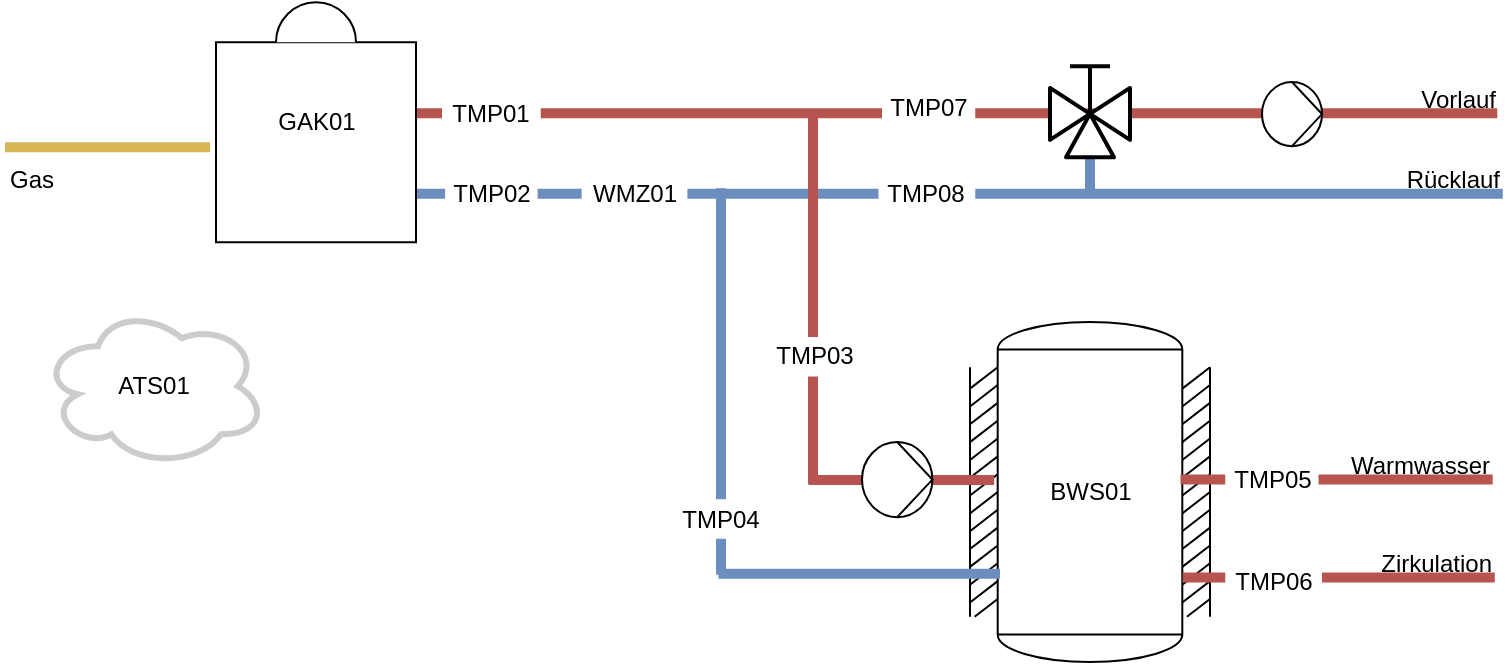 <mxfile version="13.5.7" type="device"><diagram id="V3q6Fh9Ou1z2hMoxrNTb" name="Page-1"><mxGraphModel dx="1106" dy="900" grid="1" gridSize="10" guides="1" tooltips="1" connect="1" arrows="1" fold="1" page="1" pageScale="1" pageWidth="1169" pageHeight="827" math="0" shadow="0"><root><mxCell id="0"/><mxCell id="1" parent="0"/><mxCell id="9-k8Pmx36fbdROFCDy0--1" value="GAK01" style="verticalLabelPosition=middle;outlineConnect=0;align=center;dashed=0;html=1;verticalAlign=middle;shape=mxgraph.pid.misc.boiler_(dome);labelPosition=center;" parent="1" vertex="1"><mxGeometry x="237" y="280.12" width="100" height="120" as="geometry"/></mxCell><mxCell id="9-k8Pmx36fbdROFCDy0--4" value="Rücklauf" style="verticalLabelPosition=middle;align=right;dashed=0;html=1;verticalAlign=bottom;shape=mxgraph.pid.piping.flange;pointerEvents=1;rotation=90;fillColor=#dae8fc;strokeColor=#6c8ebf;strokeWidth=5;horizontal=0;labelPosition=center;" parent="1" vertex="1"><mxGeometry x="606.44" y="104.43" width="5" height="542.88" as="geometry"/></mxCell><mxCell id="9-k8Pmx36fbdROFCDy0--8" value="Gas" style="verticalLabelPosition=bottom;align=left;dashed=0;html=1;verticalAlign=top;shape=mxgraph.pid.piping.flange;pointerEvents=1;strokeWidth=5;direction=south;fillColor=#fff2cc;strokeColor=#d6b656;" parent="1" vertex="1"><mxGeometry x="131.5" y="350.12" width="102.5" height="5" as="geometry"/></mxCell><mxCell id="9-k8Pmx36fbdROFCDy0--11" value="ATS01" style="ellipse;shape=cloud;whiteSpace=wrap;html=1;strokeWidth=3;strokeColor=#CCCCCC;" parent="1" vertex="1"><mxGeometry x="150" y="432.13" width="111.88" height="80" as="geometry"/></mxCell><mxCell id="9-k8Pmx36fbdROFCDy0--16" value="Vorlauf&lt;br&gt;" style="verticalLabelPosition=middle;align=right;dashed=0;html=1;verticalAlign=bottom;shape=mxgraph.pid.piping.flange;pointerEvents=1;rotation=90;fillColor=#f8cecc;strokeColor=#b85450;strokeWidth=5;horizontal=0;labelPosition=center;" parent="1" vertex="1"><mxGeometry x="605.07" y="65.55" width="5" height="540.13" as="geometry"/></mxCell><mxCell id="9-k8Pmx36fbdROFCDy0--18" value="" style="verticalLabelPosition=bottom;align=right;dashed=0;html=1;verticalAlign=top;shape=mxgraph.pid.piping.flange;pointerEvents=1;rotation=-90;fillColor=#dae8fc;strokeColor=#6c8ebf;strokeWidth=5;direction=south;" parent="1" vertex="1"><mxGeometry x="392.88" y="467.25" width="193.26" height="5" as="geometry"/></mxCell><object label="WMZ01" Seriennummer="12345" id="9-k8Pmx36fbdROFCDy0--15"><mxCell style="rounded=0;whiteSpace=wrap;html=1;strokeWidth=1;strokeColor=none;" parent="1" vertex="1"><mxGeometry x="419.82" y="366" width="52.88" height="19.75" as="geometry"/></mxCell></object><mxCell id="9-k8Pmx36fbdROFCDy0--29" value="TMP04" style="rounded=0;whiteSpace=wrap;html=1;strokeWidth=1;strokeColor=none;" parent="1" vertex="1"><mxGeometry x="464.83" y="528.63" width="49.37" height="19.75" as="geometry"/></mxCell><mxCell id="9-k8Pmx36fbdROFCDy0--32" value="TMP01" style="rounded=0;whiteSpace=wrap;html=1;strokeWidth=1;strokeColor=none;" parent="1" vertex="1"><mxGeometry x="350" y="325.74" width="49.37" height="19.75" as="geometry"/></mxCell><mxCell id="9-k8Pmx36fbdROFCDy0--33" value="TMP02" style="rounded=0;whiteSpace=wrap;html=1;strokeWidth=1;strokeColor=none;" parent="1" vertex="1"><mxGeometry x="351.56" y="366" width="46.25" height="19.75" as="geometry"/></mxCell><mxCell id="Q0MSv15H2PIOL8-TWJxw-1" value="BWS01" style="shape=mxgraph.pid.vessels.vessel_(dished_ends,_thermal_insulation);html=1;pointerEvents=1;align=center;verticalLabelPosition=middle;verticalAlign=middle;dashed=0;labelPosition=center;" parent="1" vertex="1"><mxGeometry x="614" y="440" width="120" height="170" as="geometry"/></mxCell><mxCell id="Pz7P0yIq-g2E_J9b6xaV-2" value="Warmwasser" style="verticalLabelPosition=middle;align=right;dashed=0;html=1;verticalAlign=bottom;shape=mxgraph.pid.piping.flange;pointerEvents=1;rotation=90;fillColor=#f8cecc;strokeColor=#b85450;strokeWidth=5;labelPosition=center;horizontal=0;" vertex="1" parent="1"><mxGeometry x="794.8" y="440.72" width="5" height="156.08" as="geometry"/></mxCell><mxCell id="Pz7P0yIq-g2E_J9b6xaV-6" value="Zirkulation" style="verticalLabelPosition=middle;align=right;dashed=0;html=1;verticalAlign=bottom;shape=mxgraph.pid.piping.flange;pointerEvents=1;rotation=90;fillColor=#f8cecc;strokeColor=#b85450;strokeWidth=5;labelPosition=center;horizontal=0;" vertex="1" parent="1"><mxGeometry x="795.85" y="489.75" width="5" height="156.08" as="geometry"/></mxCell><mxCell id="9-k8Pmx36fbdROFCDy0--34" value="TMP05" style="rounded=0;whiteSpace=wrap;html=1;strokeWidth=1;strokeColor=none;" parent="1" vertex="1"><mxGeometry x="741.62" y="508.88" width="46.63" height="19.75" as="geometry"/></mxCell><mxCell id="9-k8Pmx36fbdROFCDy0--35" value="TMP06" style="rounded=0;whiteSpace=wrap;html=1;strokeWidth=1;strokeColor=none;" parent="1" vertex="1"><mxGeometry x="741.62" y="560" width="48.38" height="19.75" as="geometry"/></mxCell><mxCell id="Pz7P0yIq-g2E_J9b6xaV-8" value="" style="verticalLabelPosition=middle;align=right;dashed=0;html=1;verticalAlign=bottom;shape=mxgraph.pid.piping.flange;pointerEvents=1;rotation=90;fillColor=#f8cecc;strokeColor=#b85450;strokeWidth=5;labelPosition=center;horizontal=0;" vertex="1" parent="1"><mxGeometry x="577.34" y="472.78" width="5" height="92.52" as="geometry"/></mxCell><mxCell id="Pz7P0yIq-g2E_J9b6xaV-9" value="" style="verticalLabelPosition=bottom;align=right;dashed=0;html=1;verticalAlign=top;shape=mxgraph.pid.piping.flange;pointerEvents=1;rotation=-90;fillColor=#f8cecc;strokeColor=#b85450;strokeWidth=5;direction=south;" vertex="1" parent="1"><mxGeometry x="443.88" y="427.13" width="183.25" height="5" as="geometry"/></mxCell><mxCell id="Pz7P0yIq-g2E_J9b6xaV-10" value="" style="verticalLabelPosition=middle;align=right;dashed=0;html=1;verticalAlign=bottom;shape=mxgraph.pid.piping.flange;pointerEvents=1;rotation=90;fillColor=#dae8fc;strokeColor=#6c8ebf;strokeWidth=5;horizontal=0;labelPosition=center;" vertex="1" parent="1"><mxGeometry x="556.1" y="495.48" width="5" height="140.78" as="geometry"/></mxCell><mxCell id="9-k8Pmx36fbdROFCDy0--30" value="TMP03" style="rounded=0;whiteSpace=wrap;html=1;strokeWidth=1;strokeColor=none;" parent="1" vertex="1"><mxGeometry x="511.73" y="447.5" width="49.37" height="19.75" as="geometry"/></mxCell><mxCell id="9-k8Pmx36fbdROFCDy0--20" value="" style="verticalLabelPosition=bottom;align=center;dashed=0;html=1;verticalAlign=top;shape=mxgraph.pid.piping.flange;pointerEvents=1;rotation=0;fillColor=#dae8fc;strokeColor=#6c8ebf;strokeWidth=5;" parent="1" vertex="1"><mxGeometry x="671.5" y="340" width="5" height="37.63" as="geometry"/></mxCell><mxCell id="9-k8Pmx36fbdROFCDy0--19" value="" style="verticalLabelPosition=bottom;align=center;html=1;verticalAlign=top;pointerEvents=1;dashed=0;shape=mxgraph.pid2valves.valve;valveType=threeWay;actuator=man;strokeColor=#000000;strokeWidth=2;rotation=0;" parent="1" vertex="1"><mxGeometry x="654" y="305.62" width="40" height="52" as="geometry"/></mxCell><mxCell id="Pz7P0yIq-g2E_J9b6xaV-12" value="TMP07" style="rounded=0;whiteSpace=wrap;html=1;strokeWidth=1;strokeColor=none;" vertex="1" parent="1"><mxGeometry x="570" y="323.38" width="46.63" height="19.75" as="geometry"/></mxCell><mxCell id="Pz7P0yIq-g2E_J9b6xaV-13" value="TMP08" style="rounded=0;whiteSpace=wrap;html=1;strokeWidth=1;strokeColor=none;" vertex="1" parent="1"><mxGeometry x="568.25" y="366" width="48.38" height="19.75" as="geometry"/></mxCell><mxCell id="Pz7P0yIq-g2E_J9b6xaV-14" value="" style="shape=mxgraph.pid.pumps_-_iso.pump_(liquid);html=1;pointerEvents=1;align=center;verticalLabelPosition=bottom;verticalAlign=top;dashed=0;" vertex="1" parent="1"><mxGeometry x="760" y="320" width="30" height="32.07" as="geometry"/></mxCell><mxCell id="Pz7P0yIq-g2E_J9b6xaV-15" value="" style="shape=mxgraph.pid.pumps_-_iso.pump_(liquid);html=1;pointerEvents=1;align=center;verticalLabelPosition=bottom;verticalAlign=top;dashed=0;" vertex="1" parent="1"><mxGeometry x="560" y="500" width="35.19" height="37.57" as="geometry"/></mxCell></root></mxGraphModel></diagram></mxfile>